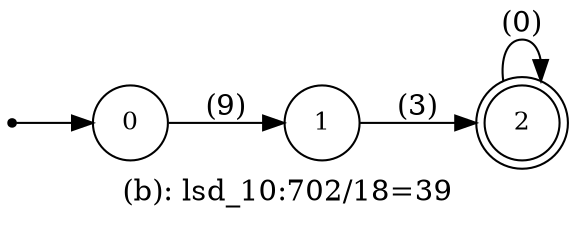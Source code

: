 digraph G {
label = "(b): lsd_10:702/18=39";
rankdir = LR;
node [shape = circle, label="0", fontsize=12]0;
node [shape = circle, label="1", fontsize=12]1;
node [shape = doublecircle, label="2", fontsize=12]2;
node [shape = point ]; qi
qi ->0;
0 -> 1[ label = "(9)"];
1 -> 2[ label = "(3)"];
2 -> 2[ label = "(0)"];
}
